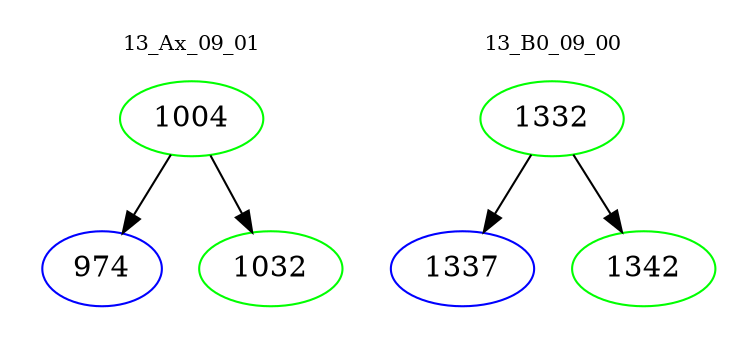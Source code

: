 digraph{
subgraph cluster_0 {
color = white
label = "13_Ax_09_01";
fontsize=10;
T0_1004 [label="1004", color="green"]
T0_1004 -> T0_974 [color="black"]
T0_974 [label="974", color="blue"]
T0_1004 -> T0_1032 [color="black"]
T0_1032 [label="1032", color="green"]
}
subgraph cluster_1 {
color = white
label = "13_B0_09_00";
fontsize=10;
T1_1332 [label="1332", color="green"]
T1_1332 -> T1_1337 [color="black"]
T1_1337 [label="1337", color="blue"]
T1_1332 -> T1_1342 [color="black"]
T1_1342 [label="1342", color="green"]
}
}
